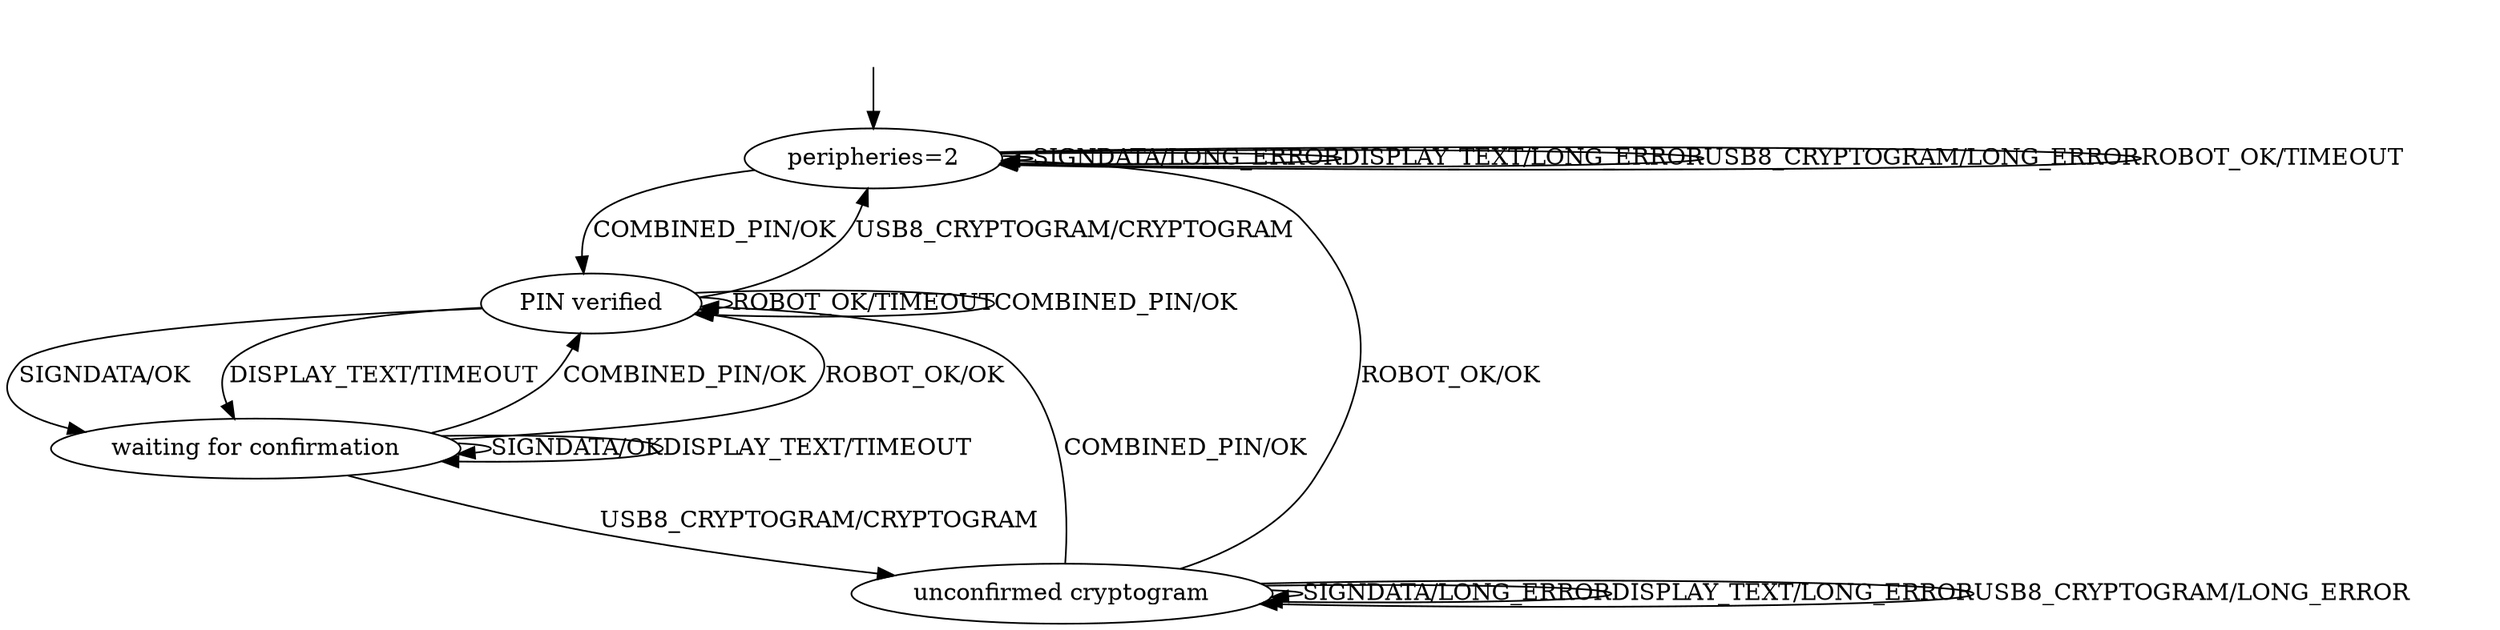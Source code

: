 digraph G {
initialized [label="peripheries=2"];
PIN_verified [label=<PIN verified>];
waiting_for_confirmation [label=<waiting for confirmation>];
unconfirmed_cryptogram [label=<unconfirmed cryptogram>];
initialized -> initialized  [label="SIGNDATA/LONG_ERROR"];
initialized -> initialized  [label="DISPLAY_TEXT/LONG_ERROR"];
initialized -> initialized  [label="USB8_CRYPTOGRAM/LONG_ERROR"];
initialized -> initialized  [label="ROBOT_OK/TIMEOUT"];
initialized -> PIN_verified  [label="COMBINED_PIN/OK"];
PIN_verified -> initialized  [label="USB8_CRYPTOGRAM/CRYPTOGRAM"];
PIN_verified -> PIN_verified  [label="ROBOT_OK/TIMEOUT"];
PIN_verified -> PIN_verified  [label="COMBINED_PIN/OK"];
PIN_verified -> waiting_for_confirmation  [label="SIGNDATA/OK"];
PIN_verified -> waiting_for_confirmation  [label="DISPLAY_TEXT/TIMEOUT"];
waiting_for_confirmation -> PIN_verified  [label="COMBINED_PIN/OK"];
waiting_for_confirmation -> PIN_verified  [label="ROBOT_OK/OK"];
waiting_for_confirmation -> waiting_for_confirmation  [label="SIGNDATA/OK"];
waiting_for_confirmation -> waiting_for_confirmation  [label="DISPLAY_TEXT/TIMEOUT"];
waiting_for_confirmation -> unconfirmed_cryptogram  [label="USB8_CRYPTOGRAM/CRYPTOGRAM"];
unconfirmed_cryptogram -> initialized  [label="ROBOT_OK/OK"];
unconfirmed_cryptogram -> PIN_verified  [label="COMBINED_PIN/OK"];
unconfirmed_cryptogram -> unconfirmed_cryptogram  [label="SIGNDATA/LONG_ERROR"];
unconfirmed_cryptogram -> unconfirmed_cryptogram  [label="DISPLAY_TEXT/LONG_ERROR"];
unconfirmed_cryptogram -> unconfirmed_cryptogram  [label="USB8_CRYPTOGRAM/LONG_ERROR"];
__start0 [label="" shape="none"];
__start0 -> initialized;
}
